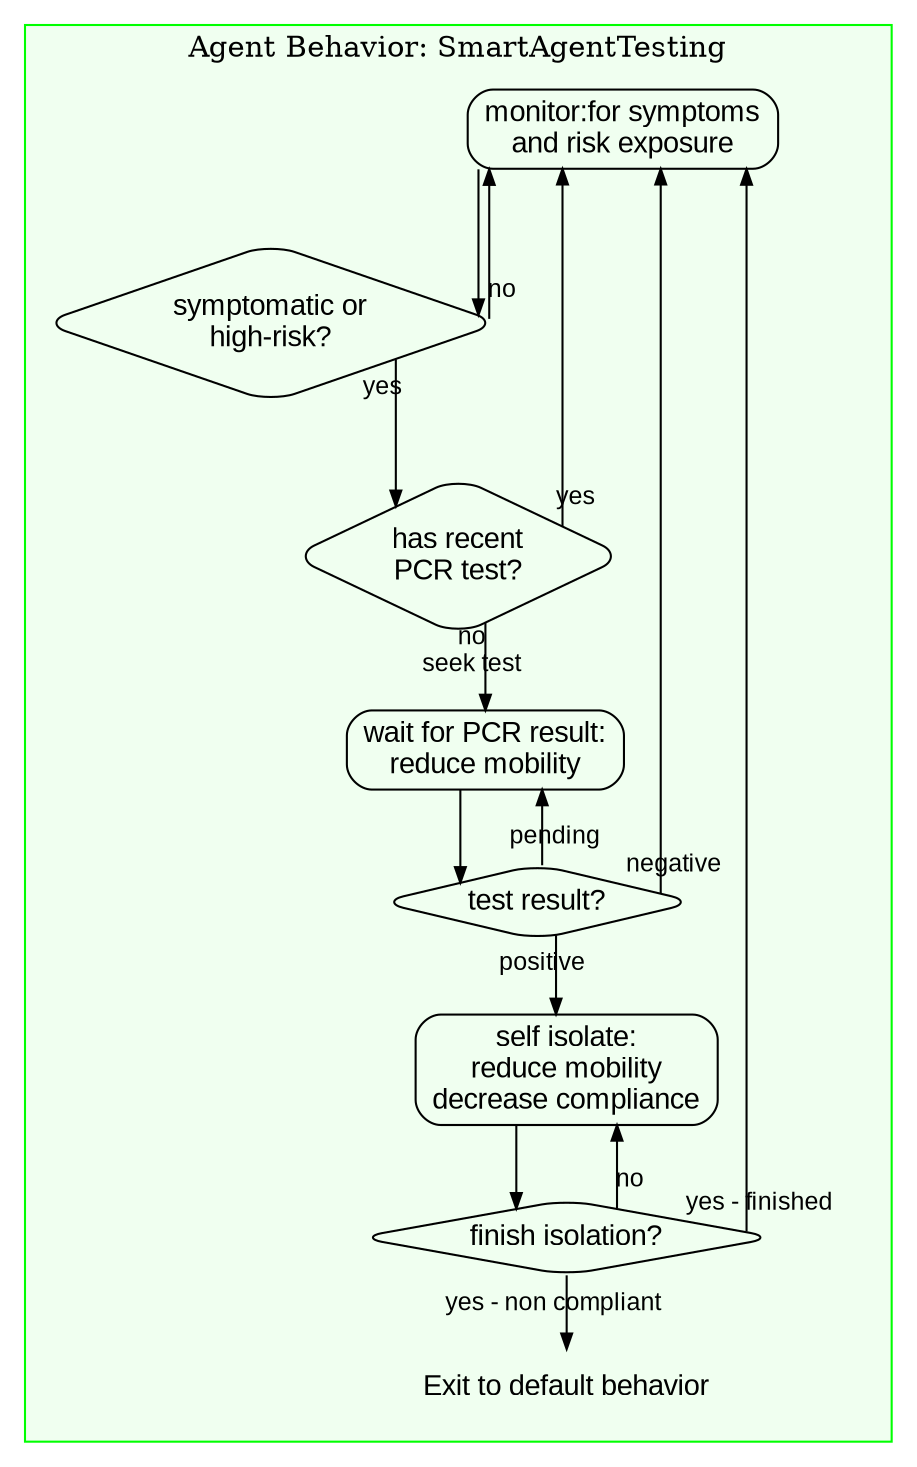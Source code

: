 digraph G {
    rankdir=TB; // Top to Bottom Layout
    splines=ortho;
    nodesep=0.8;

    node [shape=box, style="rounded", fontname="Arial"];
    edge [ arrowsize="0.75" fontname="Arial" labelfontname="Arial" labelfontsize="12" labeldistance=1.5 ];
    subgraph cluster_behavior {
        label = "Agent Behavior: SmartAgentTesting";
        color = green;
        style = filled;
        fillcolor = "#f0fff0";

        REACTIVE_PCR [
            label = "monitor:\for symptoms\nand risk exposure"
        ];

        TEST_DECISION [
            label = "symptomatic or\nhigh-risk?" shape="diamond"
        ];

        PERFORM_PCR [
            label = "has recent\nPCR test?" shape="diamond"
        ];

        AWAIT_PCR [
            label = "wait for PCR result:\nreduce mobility"
        ];

        TEST_RESULT_DECISION [
            label = "test result?" shape="diamond"
        ];

        SELF_ISOLATE [
            label = "self isolate:\nreduce mobility\ndecrease compliance"
        ];

        ISOLATION_DECISION [
            label = "finish isolation?" shape="diamond"
        ];

        EXIT_TO_DEFAULT [
            label = "Exit to default behavior",
            shape = plaintext
        ];

        // Edges within state machine
        REACTIVE_PCR -> TEST_DECISION;

        TEST_DECISION -> PERFORM_PCR [taillabel="yes"];
        TEST_DECISION -> REACTIVE_PCR [taillabel="no"];

        PERFORM_PCR -> AWAIT_PCR [taillabel="no\nseek test"];
        PERFORM_PCR -> REACTIVE_PCR [taillabel="yes"];

        AWAIT_PCR -> TEST_RESULT_DECISION;

        TEST_RESULT_DECISION -> AWAIT_PCR [taillabel="pending"];
        TEST_RESULT_DECISION -> SELF_ISOLATE [taillabel="positive"];
        TEST_RESULT_DECISION -> REACTIVE_PCR [taillabel="negative"];

        SELF_ISOLATE -> ISOLATION_DECISION;

        ISOLATION_DECISION -> EXIT_TO_DEFAULT [taillabel="yes - non compliant"];
        ISOLATION_DECISION -> REACTIVE_PCR [taillabel="yes - finished"];
        ISOLATION_DECISION -> SELF_ISOLATE [taillabel="no"];
    }
}
